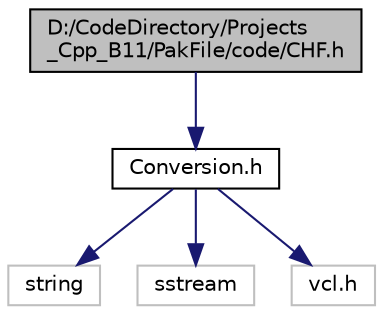 digraph "D:/CodeDirectory/Projects_Cpp_B11/PakFile/code/CHF.h"
{
 // LATEX_PDF_SIZE
  edge [fontname="Helvetica",fontsize="10",labelfontname="Helvetica",labelfontsize="10"];
  node [fontname="Helvetica",fontsize="10",shape=record];
  Node1 [label="D:/CodeDirectory/Projects\l_Cpp_B11/PakFile/code/CHF.h",height=0.2,width=0.4,color="black", fillcolor="grey75", style="filled", fontcolor="black",tooltip="Сommon hidden features (Header)"];
  Node1 -> Node2 [color="midnightblue",fontsize="10",style="solid",fontname="Helvetica"];
  Node2 [label="Conversion.h",height=0.2,width=0.4,color="black", fillcolor="white", style="filled",URL="$_conversion_8h.html",tooltip="Conversions of types (Header)"];
  Node2 -> Node3 [color="midnightblue",fontsize="10",style="solid",fontname="Helvetica"];
  Node3 [label="string",height=0.2,width=0.4,color="grey75", fillcolor="white", style="filled",tooltip=" "];
  Node2 -> Node4 [color="midnightblue",fontsize="10",style="solid",fontname="Helvetica"];
  Node4 [label="sstream",height=0.2,width=0.4,color="grey75", fillcolor="white", style="filled",tooltip=" "];
  Node2 -> Node5 [color="midnightblue",fontsize="10",style="solid",fontname="Helvetica"];
  Node5 [label="vcl.h",height=0.2,width=0.4,color="grey75", fillcolor="white", style="filled",tooltip=" "];
}
